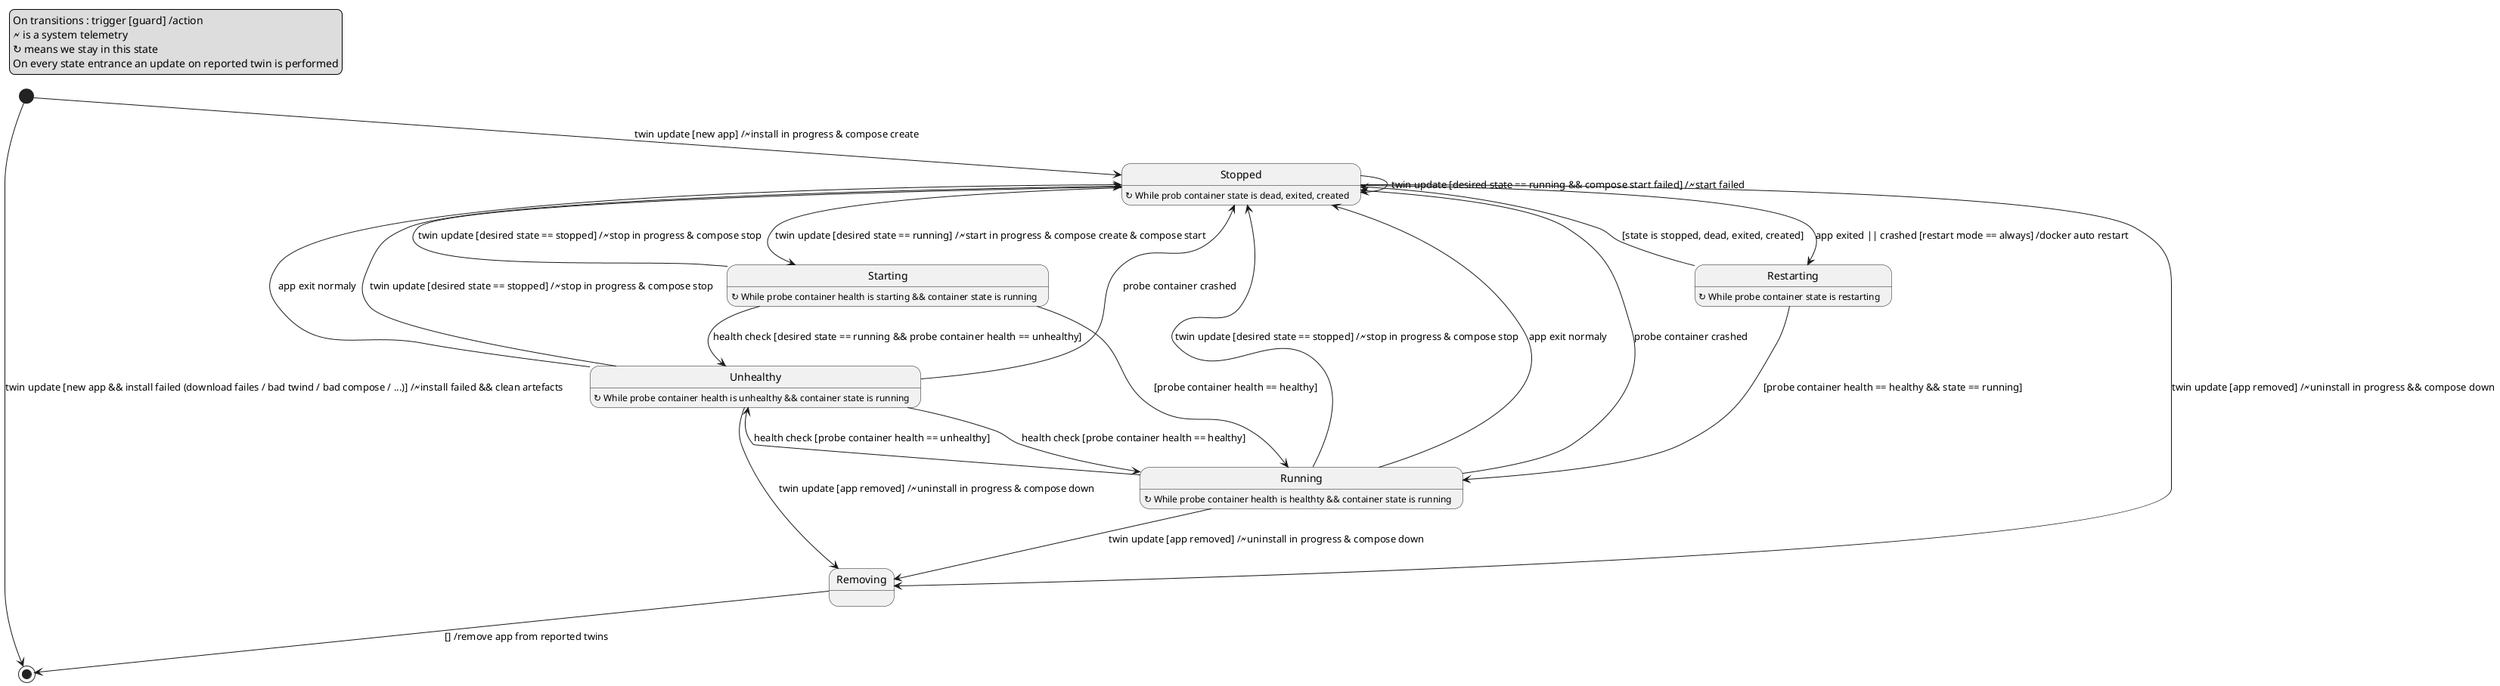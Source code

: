 @startuml
legend top left
  On transitions : trigger [guard] /action
  🗲 is a system telemetry
  ↻ means we stay in this state
  On every state entrance an update on reported twin is performed
endlegend
[*]        -down-> Stopped: twin update [new app] /🗲install in progress & compose create
[*]            --> [*]        : twin update [new app && install failed (download failes / bad twind / bad compose / ...)] /🗲install failed && clean artefacts
Stopped                       : ↻ While prob container state is dead, exited, created
Stopped        --> Starting   : twin update [desired state == running] /🗲start in progress & compose create & compose start
Stopped        --> Restarting : app exited || crashed [restart mode == always] /docker auto restart
Stopped        --> Stopped    : twin update [desired state == running && compose start failed] /🗲start failed
Stopped        --> Removing   : twin update [app removed] /🗲uninstall in progress && compose down
Starting                      : ↻ While probe container health is starting && container state is running
Starting       --> Running    : [probe container health == healthy]
Starting       --> Unhealthy  : health check [desired state == running && probe container health == unhealthy]
Starting       --> Stopped    : twin update [desired state == stopped] /🗲stop in progress & compose stop
Running                       : ↻ While probe container health is healthty && container state is running
Running        --> Stopped    : twin update [desired state == stopped] /🗲stop in progress & compose stop
Running        --> Stopped    : probe container crashed
Running        --> Stopped    : app exit normaly
Running        --> Unhealthy  : health check [probe container health == unhealthy]
Running        --> Removing   : twin update [app removed] /🗲uninstall in progress & compose down
Unhealthy                     : ↻ While probe container health is unhealthy && container state is running
Unhealthy      --> Stopped    : twin update [desired state == stopped] /🗲stop in progress & compose stop
Unhealthy      --> Stopped    : probe container crashed
Unhealthy      --> Stopped    : app exit normaly
Unhealthy      --> Running    : health check [probe container health == healthy]
Unhealthy      --> Removing   : twin update [app removed] /🗲uninstall in progress & compose down
Restarting                    : ↻ While probe container state is restarting
Restarting     --> Stopped    : [state is stopped, dead, exited, created]
Restarting     --> Running    : [probe container health == healthy && state == running]
Removing       --> [*]        : [] /remove app from reported twins
@enduml
